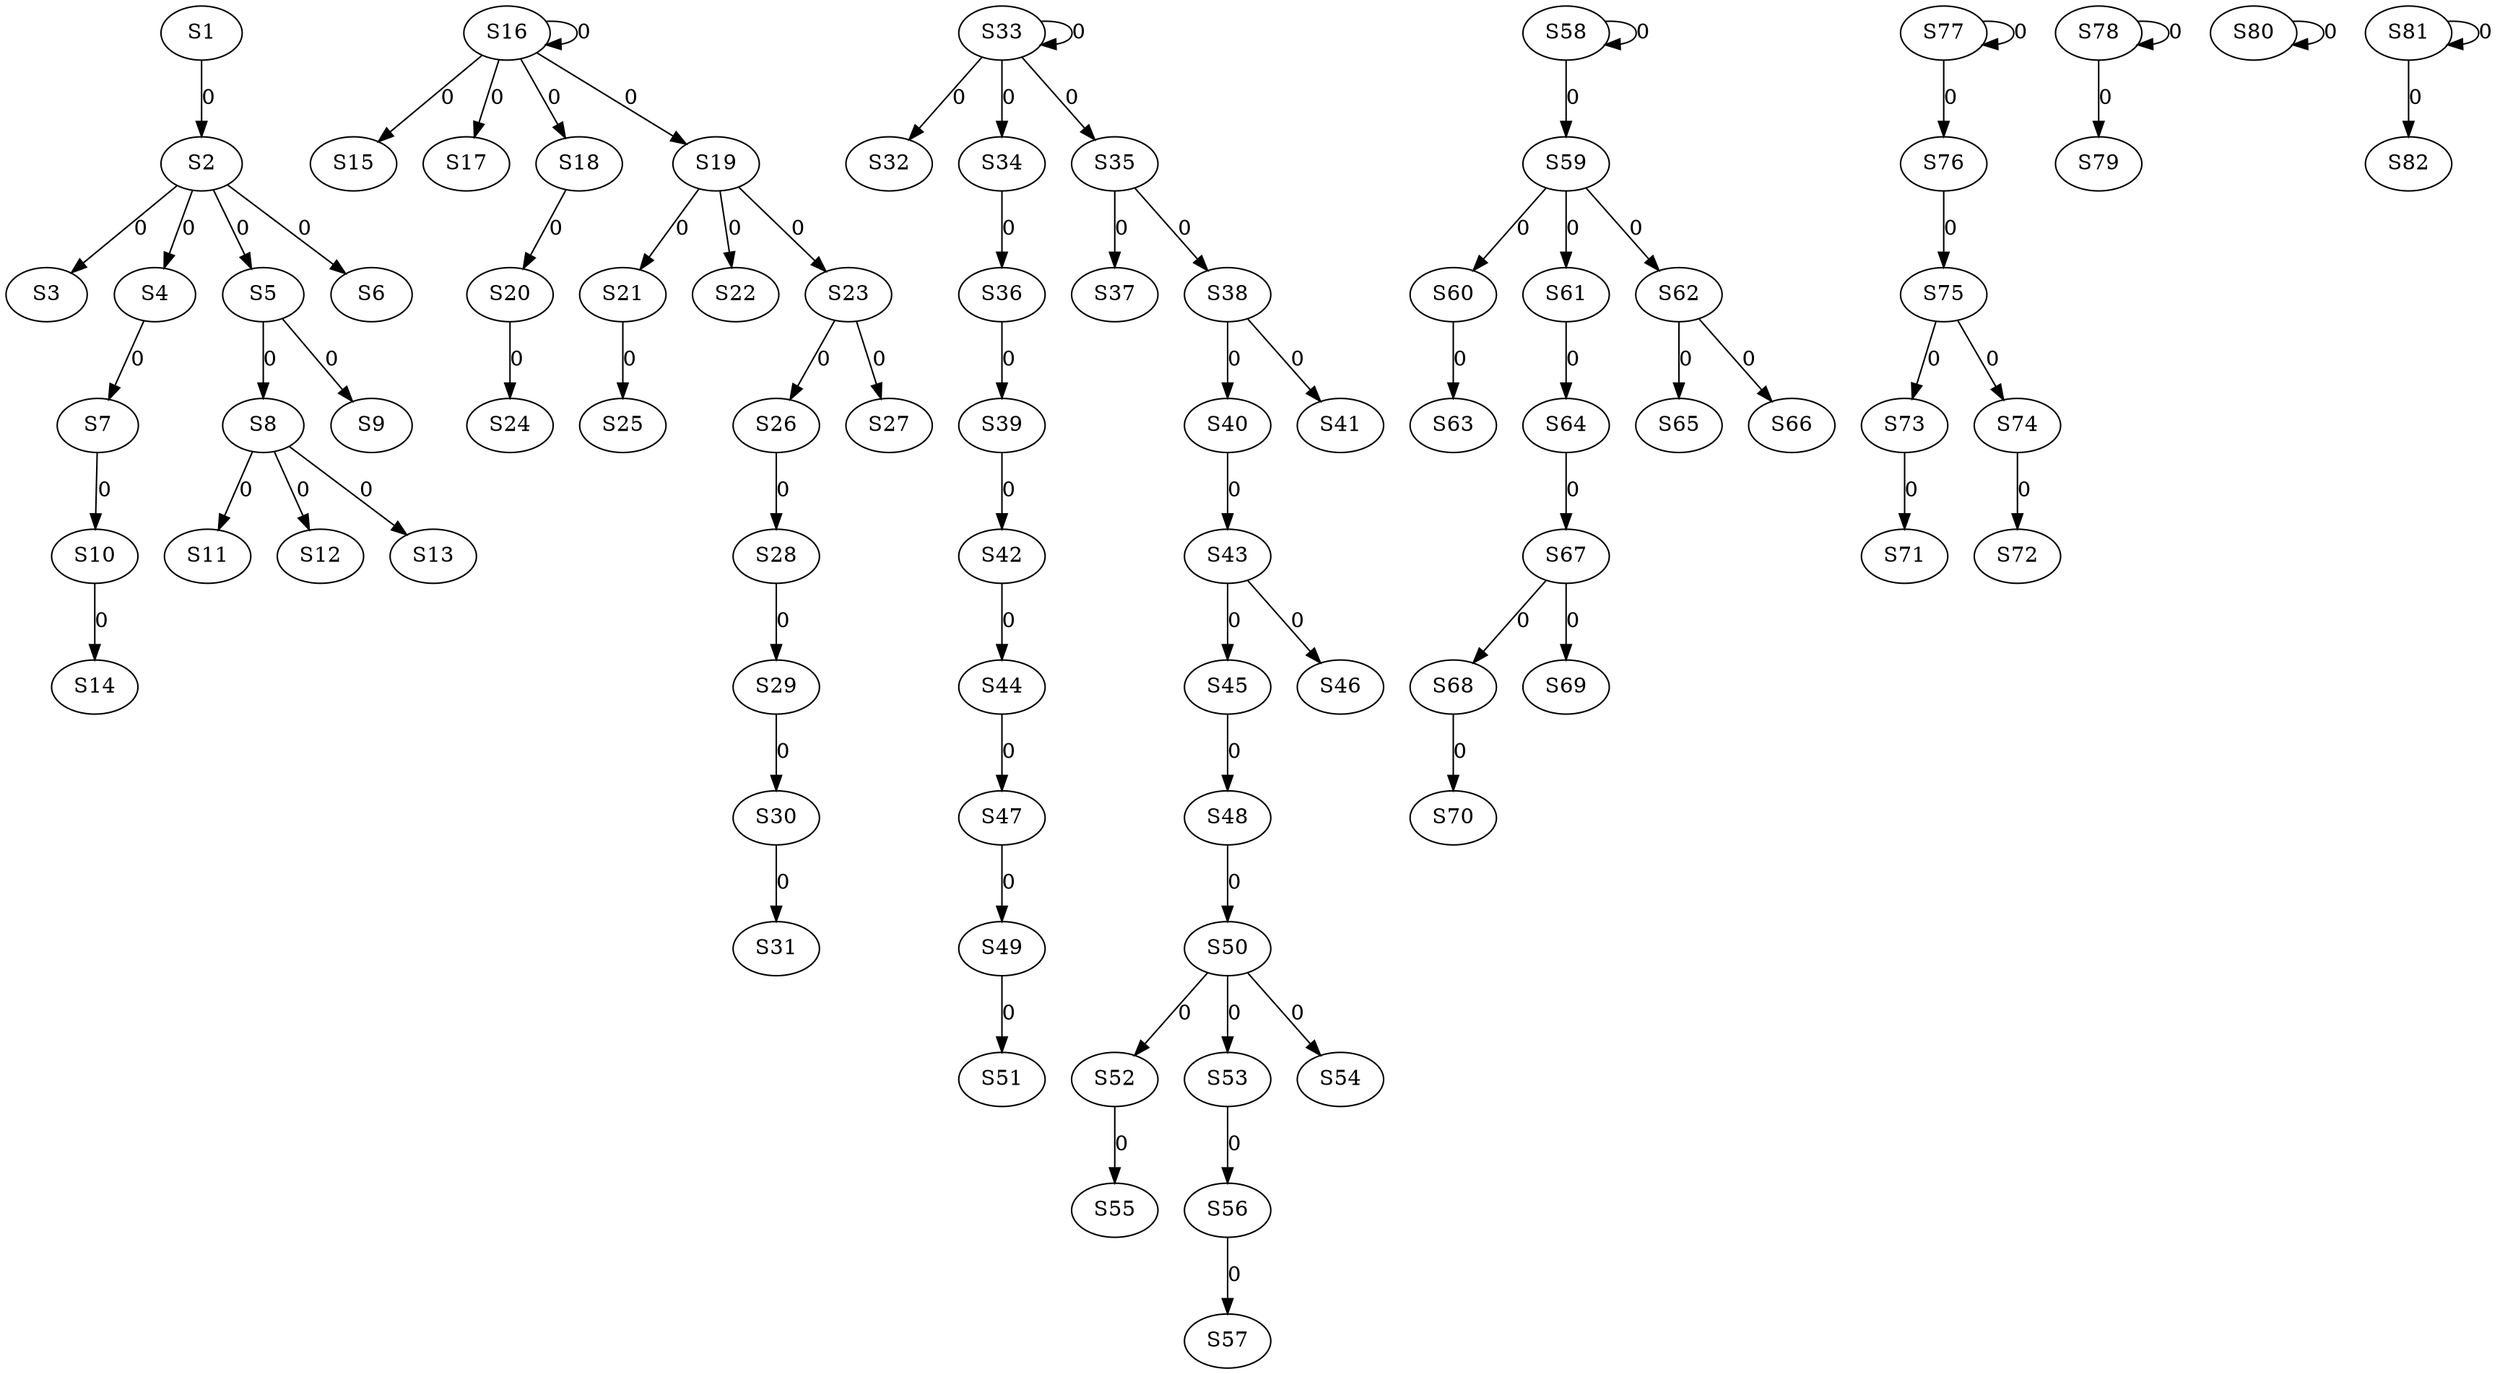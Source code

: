 strict digraph {
	S1 -> S2 [ label = 0 ];
	S2 -> S3 [ label = 0 ];
	S2 -> S4 [ label = 0 ];
	S2 -> S5 [ label = 0 ];
	S2 -> S6 [ label = 0 ];
	S4 -> S7 [ label = 0 ];
	S5 -> S8 [ label = 0 ];
	S5 -> S9 [ label = 0 ];
	S7 -> S10 [ label = 0 ];
	S8 -> S11 [ label = 0 ];
	S8 -> S12 [ label = 0 ];
	S8 -> S13 [ label = 0 ];
	S10 -> S14 [ label = 0 ];
	S16 -> S15 [ label = 0 ];
	S16 -> S16 [ label = 0 ];
	S16 -> S17 [ label = 0 ];
	S16 -> S18 [ label = 0 ];
	S16 -> S19 [ label = 0 ];
	S18 -> S20 [ label = 0 ];
	S19 -> S21 [ label = 0 ];
	S19 -> S22 [ label = 0 ];
	S19 -> S23 [ label = 0 ];
	S20 -> S24 [ label = 0 ];
	S21 -> S25 [ label = 0 ];
	S23 -> S26 [ label = 0 ];
	S23 -> S27 [ label = 0 ];
	S26 -> S28 [ label = 0 ];
	S28 -> S29 [ label = 0 ];
	S29 -> S30 [ label = 0 ];
	S30 -> S31 [ label = 0 ];
	S33 -> S32 [ label = 0 ];
	S33 -> S33 [ label = 0 ];
	S33 -> S34 [ label = 0 ];
	S33 -> S35 [ label = 0 ];
	S34 -> S36 [ label = 0 ];
	S35 -> S37 [ label = 0 ];
	S35 -> S38 [ label = 0 ];
	S36 -> S39 [ label = 0 ];
	S38 -> S40 [ label = 0 ];
	S38 -> S41 [ label = 0 ];
	S39 -> S42 [ label = 0 ];
	S40 -> S43 [ label = 0 ];
	S42 -> S44 [ label = 0 ];
	S43 -> S45 [ label = 0 ];
	S43 -> S46 [ label = 0 ];
	S44 -> S47 [ label = 0 ];
	S45 -> S48 [ label = 0 ];
	S47 -> S49 [ label = 0 ];
	S48 -> S50 [ label = 0 ];
	S49 -> S51 [ label = 0 ];
	S50 -> S52 [ label = 0 ];
	S50 -> S53 [ label = 0 ];
	S50 -> S54 [ label = 0 ];
	S52 -> S55 [ label = 0 ];
	S53 -> S56 [ label = 0 ];
	S56 -> S57 [ label = 0 ];
	S58 -> S58 [ label = 0 ];
	S58 -> S59 [ label = 0 ];
	S59 -> S60 [ label = 0 ];
	S59 -> S61 [ label = 0 ];
	S59 -> S62 [ label = 0 ];
	S60 -> S63 [ label = 0 ];
	S61 -> S64 [ label = 0 ];
	S62 -> S65 [ label = 0 ];
	S62 -> S66 [ label = 0 ];
	S64 -> S67 [ label = 0 ];
	S67 -> S68 [ label = 0 ];
	S67 -> S69 [ label = 0 ];
	S68 -> S70 [ label = 0 ];
	S73 -> S71 [ label = 0 ];
	S74 -> S72 [ label = 0 ];
	S75 -> S73 [ label = 0 ];
	S75 -> S74 [ label = 0 ];
	S76 -> S75 [ label = 0 ];
	S77 -> S76 [ label = 0 ];
	S77 -> S77 [ label = 0 ];
	S78 -> S78 [ label = 0 ];
	S78 -> S79 [ label = 0 ];
	S80 -> S80 [ label = 0 ];
	S81 -> S81 [ label = 0 ];
	S81 -> S82 [ label = 0 ];
}